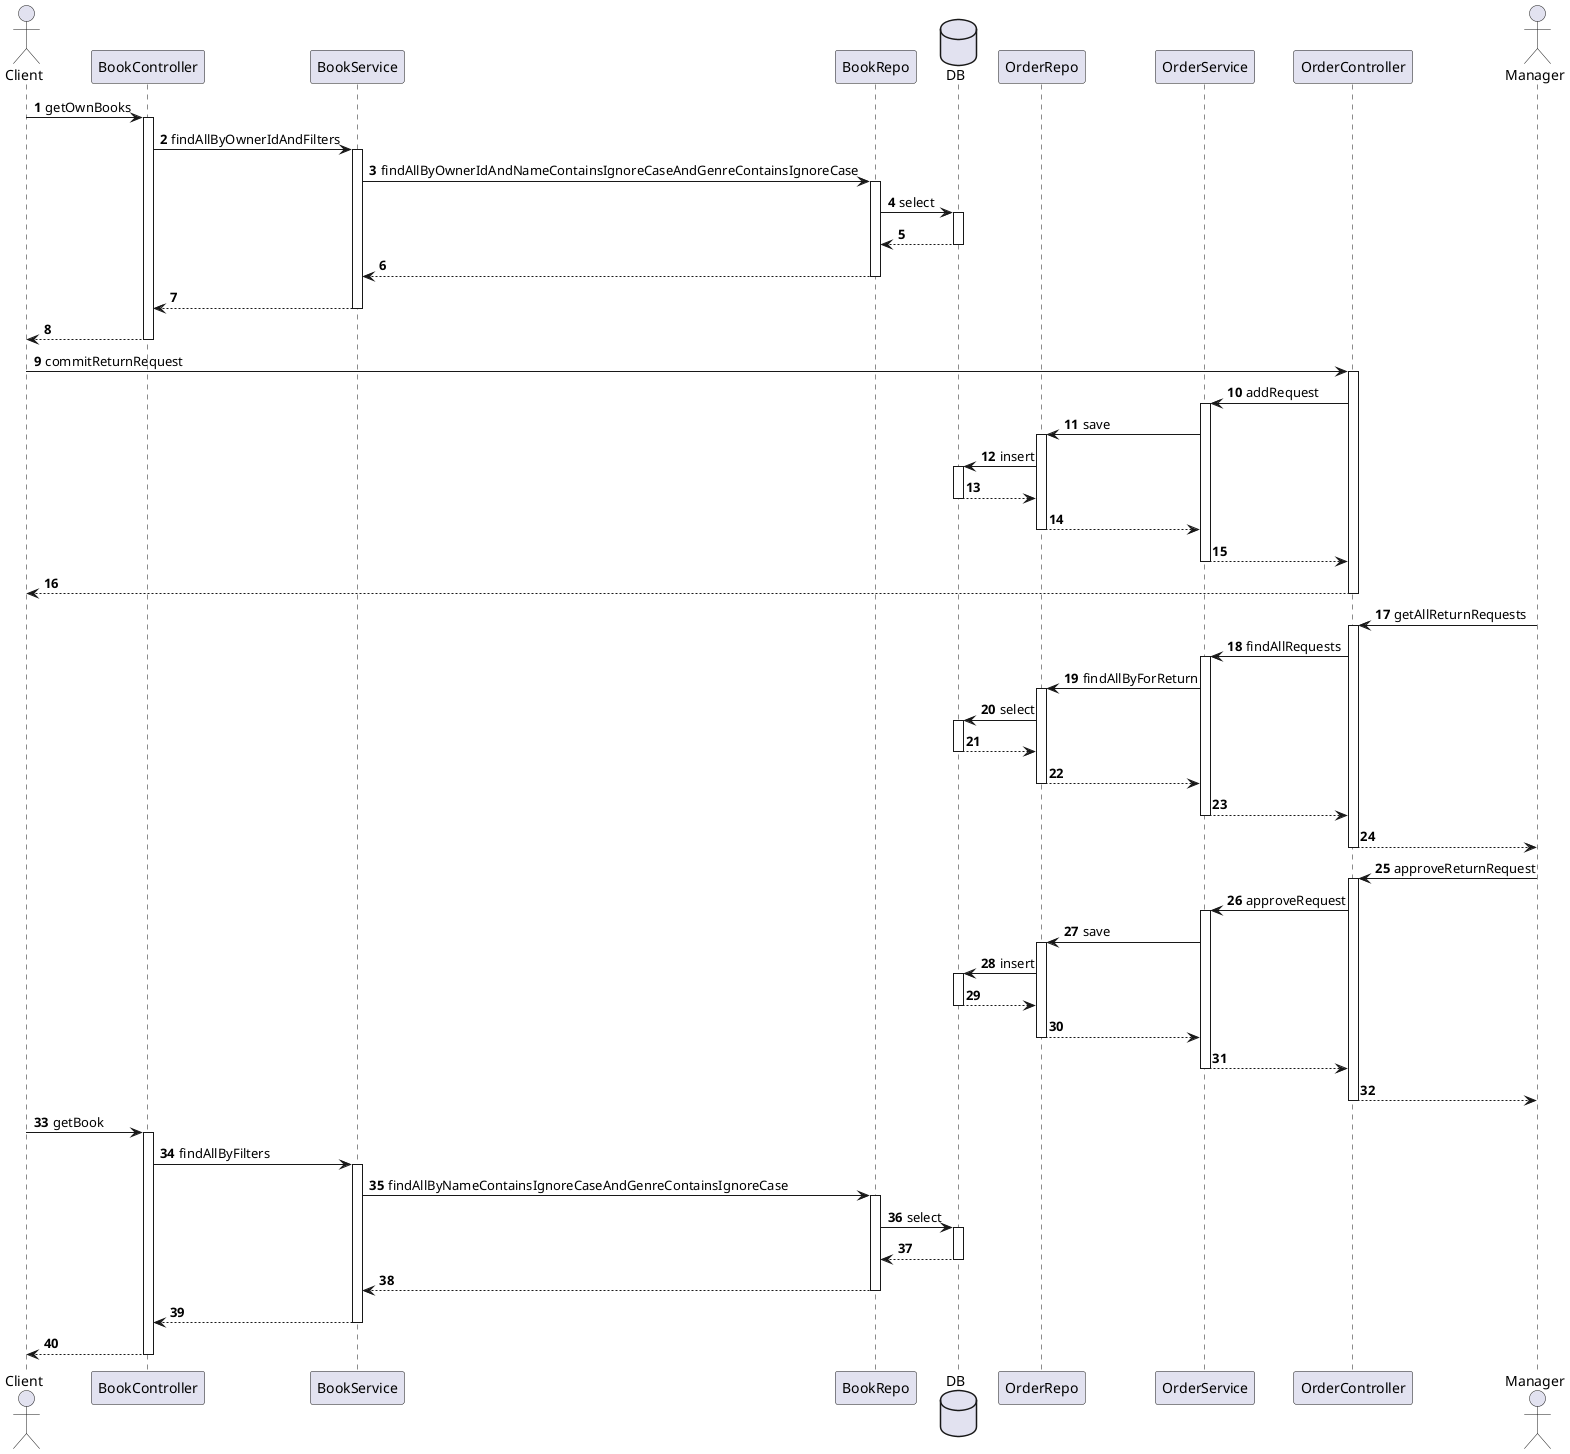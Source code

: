 @startuml

actor Client

participant BookController
participant BookService
participant BookRepo

database DB

participant OrderRepo
participant OrderService
participant OrderController

actor Manager

autonumber

Client -> BookController : getOwnBooks
activate BookController
    BookController -> BookService : findAllByOwnerIdAndFilters
    activate BookService
        BookService -> BookRepo : findAllByOwnerIdAndNameContainsIgnoreCaseAndGenreContainsIgnoreCase
        activate BookRepo
            BookRepo -> DB : select
            activate DB
                DB --> BookRepo
            deactivate DB
            BookRepo --> BookService
        deactivate BookRepo
        BookService --> BookController
    deactivate BookService
    BookController --> Client
deactivate BookController

Client -> OrderController : commitReturnRequest
activate OrderController
    OrderController -> OrderService : addRequest
    activate OrderService
        OrderService -> OrderRepo : save
        activate OrderRepo
            OrderRepo -> DB : insert
            activate DB
                DB --> OrderRepo
            deactivate DB
            OrderRepo --> OrderService
        deactivate OrderRepo
        OrderService --> OrderController
    deactivate OrderService
    OrderController --> Client
deactivate OrderController


Manager -> OrderController : getAllReturnRequests
activate OrderController
    OrderController -> OrderService : findAllRequests
    activate OrderService
        OrderService -> OrderRepo : findAllByForReturn
        activate OrderRepo
            OrderRepo -> DB : select
            activate DB
                DB --> OrderRepo
            deactivate DB
            OrderRepo --> OrderService
        deactivate OrderRepo
        OrderService --> OrderController
    deactivate OrderService
    OrderController --> Manager
deactivate OrderController


Manager -> OrderController : approveReturnRequest
activate OrderController
    OrderController -> OrderService : approveRequest
    activate OrderService
        OrderService -> OrderRepo : save
        activate OrderRepo
            OrderRepo -> DB : insert
            activate DB
                DB --> OrderRepo
            deactivate DB
            OrderRepo --> OrderService
        deactivate OrderRepo
        OrderService --> OrderController
    deactivate OrderService
    OrderController --> Manager
deactivate OrderController


Client -> BookController : getBook
activate BookController
    BookController -> BookService : findAllByFilters
    activate BookService
        BookService -> BookRepo : findAllByNameContainsIgnoreCaseAndGenreContainsIgnoreCase
        activate BookRepo
            BookRepo -> DB : select
            activate DB
                DB --> BookRepo
            deactivate DB
            BookRepo --> BookService
        deactivate BookRepo
        BookService --> BookController
    deactivate BookService
    BookController --> Client
deactivate BookController

@enduml